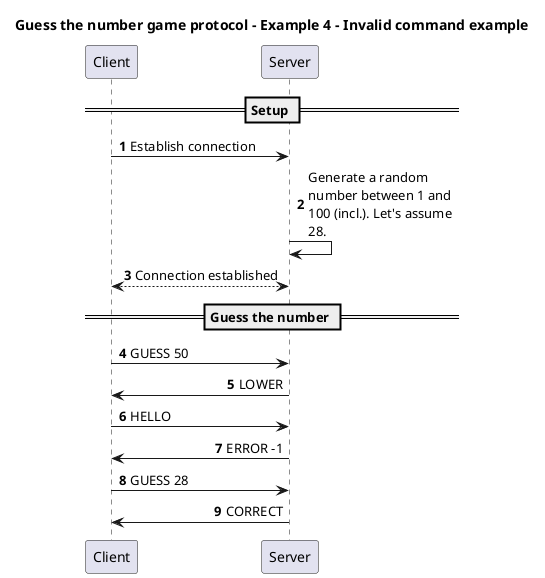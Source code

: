 @startuml guess-the-number-game-protocol-example-4-invalid-command
skinparam boxPadding 100
skinparam maxMessageSize 150
skinparam noteTextAlignment center
skinparam sequenceMessageAlign direction
skinparam wrapWidth 250
autonumber

!pragma teoz true

title "Guess the number game protocol - Example 4 - Invalid command example"

participant "Client" as c
participant "Server" as s

== Setup ==

c->s : Establish connection
s->s: Generate a random number between 1 and 100 (incl.). Let's assume 28.
c<-->s : Connection established

== Guess the number ==

c->s: GUESS 50
s->c: LOWER

c->s: HELLO
s->c: ERROR -1

c->s: GUESS 28
s->c: CORRECT
@enduml

